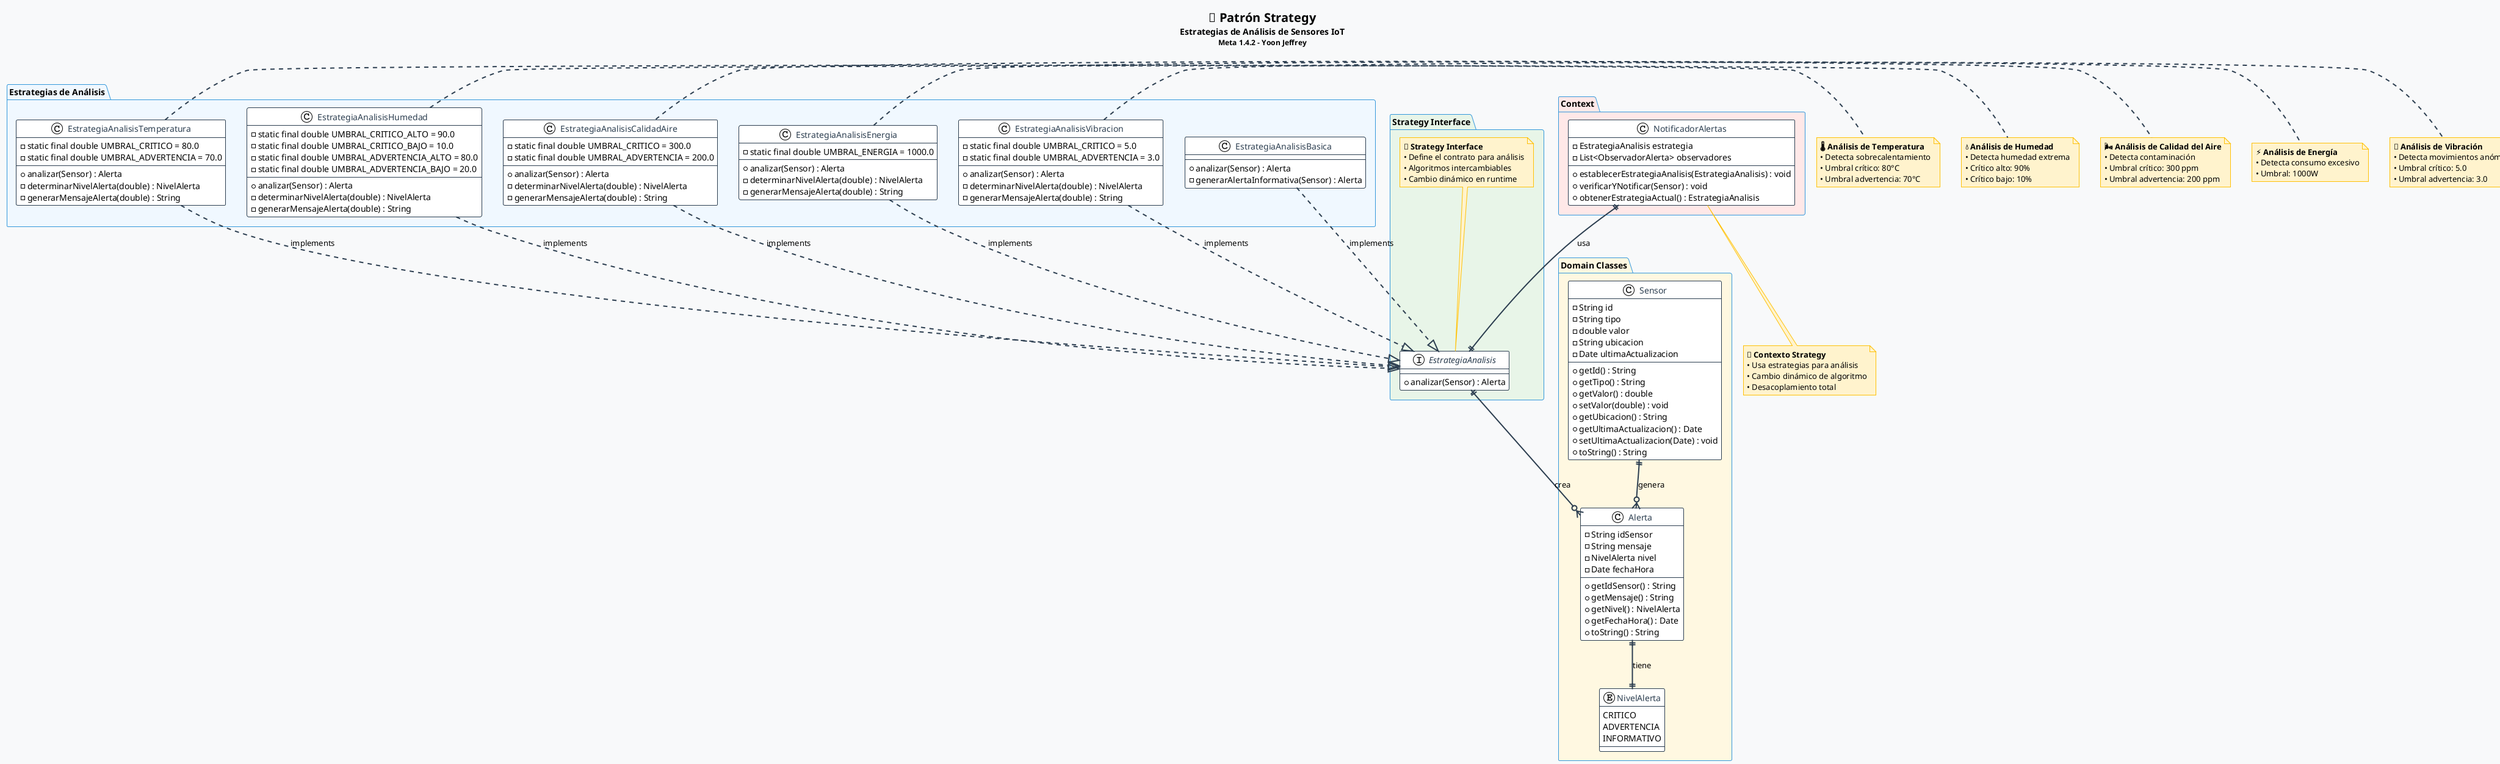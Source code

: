 @startuml Patrón Strategy - Sistema IoT

!theme plain
skinparam backgroundColor #F8F9FA
skinparam classBackgroundColor #FFFFFF
skinparam classBorderColor #2C3E50
skinparam classFontColor #2C3E50
skinparam packageBackgroundColor #E8F4FD
skinparam packageBorderColor #3498DB
skinparam noteBackgroundColor #FFF3CD
skinparam noteBorderColor #FFC107
skinparam arrowColor #2C3E50
skinparam arrowThickness 2
skinparam interfaceBackgroundColor #E8F5E8
skinparam interfaceBorderColor #28A745

title <size:20><b>🎯 Patrón Strategy</b></size>\n<size:14>Estrategias de Análisis de Sensores IoT</size>\n<size:12>Meta 1.4.2 - Yoon Jeffrey</size>

' ==========================================
' INTERFAZ STRATEGY
' ==========================================

package "Strategy Interface" #E8F5E8 {
    interface EstrategiaAnalisis {
        + analizar(Sensor) : Alerta
    }
    
    note top of EstrategiaAnalisis
        <b>🎯 Strategy Interface</b>
        • Define el contrato para análisis
        • Algoritmos intercambiables
        • Cambio dinámico en runtime
    end note
}

' ==========================================
' ESTRATEGIAS CONCRETAS
' ==========================================

package "Estrategias de Análisis" #F0F8FF {
    class EstrategiaAnalisisTemperatura {
        - static final double UMBRAL_CRITICO = 80.0
        - static final double UMBRAL_ADVERTENCIA = 70.0
        --
        + analizar(Sensor) : Alerta
        - determinarNivelAlerta(double) : NivelAlerta
        - generarMensajeAlerta(double) : String
    }
    
    class EstrategiaAnalisisHumedad {
        - static final double UMBRAL_CRITICO_ALTO = 90.0
        - static final double UMBRAL_CRITICO_BAJO = 10.0
        - static final double UMBRAL_ADVERTENCIA_ALTO = 80.0
        - static final double UMBRAL_ADVERTENCIA_BAJO = 20.0
        --
        + analizar(Sensor) : Alerta
        - determinarNivelAlerta(double) : NivelAlerta
        - generarMensajeAlerta(double) : String
    }
    
    class EstrategiaAnalisisCalidadAire {
        - static final double UMBRAL_CRITICO = 300.0
        - static final double UMBRAL_ADVERTENCIA = 200.0
        --
        + analizar(Sensor) : Alerta
        - determinarNivelAlerta(double) : NivelAlerta
        - generarMensajeAlerta(double) : String
    }
    
    class EstrategiaAnalisisEnergia {
        - static final double UMBRAL_ENERGIA = 1000.0
        --
        + analizar(Sensor) : Alerta
        - determinarNivelAlerta(double) : NivelAlerta
        - generarMensajeAlerta(double) : String
    }
    
    class EstrategiaAnalisisVibracion {
        - static final double UMBRAL_CRITICO = 5.0
        - static final double UMBRAL_ADVERTENCIA = 3.0
        --
        + analizar(Sensor) : Alerta
        - determinarNivelAlerta(double) : NivelAlerta
        - generarMensajeAlerta(double) : String
    }
    
    class EstrategiaAnalisisBasica {
        --
        + analizar(Sensor) : Alerta
        - generarAlertaInformativa(Sensor) : Alerta
    }
}

' ==========================================
' CLASES DE DOMINIO
' ==========================================

package "Domain Classes" #FFF8E1 {
    class Sensor {
        - String id
        - String tipo
        - double valor
        - String ubicacion
        - Date ultimaActualizacion
        --
        + getId() : String
        + getTipo() : String
        + getValor() : double
        + setValor(double) : void
        + getUbicacion() : String
        + getUltimaActualizacion() : Date
        + setUltimaActualizacion(Date) : void
        + toString() : String
    }
    
    class Alerta {
        - String idSensor
        - String mensaje
        - NivelAlerta nivel
        - Date fechaHora
        --
        + getIdSensor() : String
        + getMensaje() : String
        + getNivel() : NivelAlerta
        + getFechaHora() : Date
        + toString() : String
    }
    
    enum NivelAlerta {
        CRITICO
        ADVERTENCIA
        INFORMATIVO
    }
}

' ==========================================
' CONTEXTO QUE USA LA ESTRATEGIA
' ==========================================

package "Context" #FFE8E8 {
    class NotificadorAlertas {
        - EstrategiaAnalisis estrategia
        - List<ObservadorAlerta> observadores
        --
        + establecerEstrategiaAnalisis(EstrategiaAnalisis) : void
        + verificarYNotificar(Sensor) : void
        + obtenerEstrategiaActual() : EstrategiaAnalisis
    }
}

' ==========================================
' RELACIONES
' ==========================================

' Relaciones Strategy
EstrategiaAnalisisTemperatura ..|> EstrategiaAnalisis : implements
EstrategiaAnalisisHumedad ..|> EstrategiaAnalisis : implements
EstrategiaAnalisisCalidadAire ..|> EstrategiaAnalisis : implements
EstrategiaAnalisisEnergia ..|> EstrategiaAnalisis : implements
EstrategiaAnalisisVibracion ..|> EstrategiaAnalisis : implements
EstrategiaAnalisisBasica ..|> EstrategiaAnalisis : implements

' Relaciones de dominio
Sensor ||--o{ Alerta : genera
Alerta ||--|| NivelAlerta : tiene

' Relaciones con contexto
NotificadorAlertas ||--|| EstrategiaAnalisis : usa
EstrategiaAnalisis ||--o{ Alerta : crea

' ==========================================
' NOTAS EXPLICATIVAS
' ==========================================

note right of EstrategiaAnalisisTemperatura
    <b>🌡️ Análisis de Temperatura</b>
    • Detecta sobrecalentamiento
    • Umbral crítico: 80°C
    • Umbral advertencia: 70°C
end note

note right of EstrategiaAnalisisHumedad
    <b>💧 Análisis de Humedad</b>
    • Detecta humedad extrema
    • Crítico alto: 90%
    • Crítico bajo: 10%
end note

note right of EstrategiaAnalisisCalidadAire
    <b>🌬️ Análisis de Calidad del Aire</b>
    • Detecta contaminación
    • Umbral crítico: 300 ppm
    • Umbral advertencia: 200 ppm
end note

note right of EstrategiaAnalisisEnergia
    <b>⚡ Análisis de Energía</b>
    • Detecta consumo excesivo
    • Umbral: 1000W
end note

note right of EstrategiaAnalisisVibracion
    <b>📳 Análisis de Vibración</b>
    • Detecta movimientos anómalos
    • Umbral crítico: 5.0
    • Umbral advertencia: 3.0
end note

note bottom of NotificadorAlertas
    <b>🎯 Contexto Strategy</b>
    • Usa estrategias para análisis
    • Cambio dinámico de algoritmo
    • Desacoplamiento total
end note

@enduml
